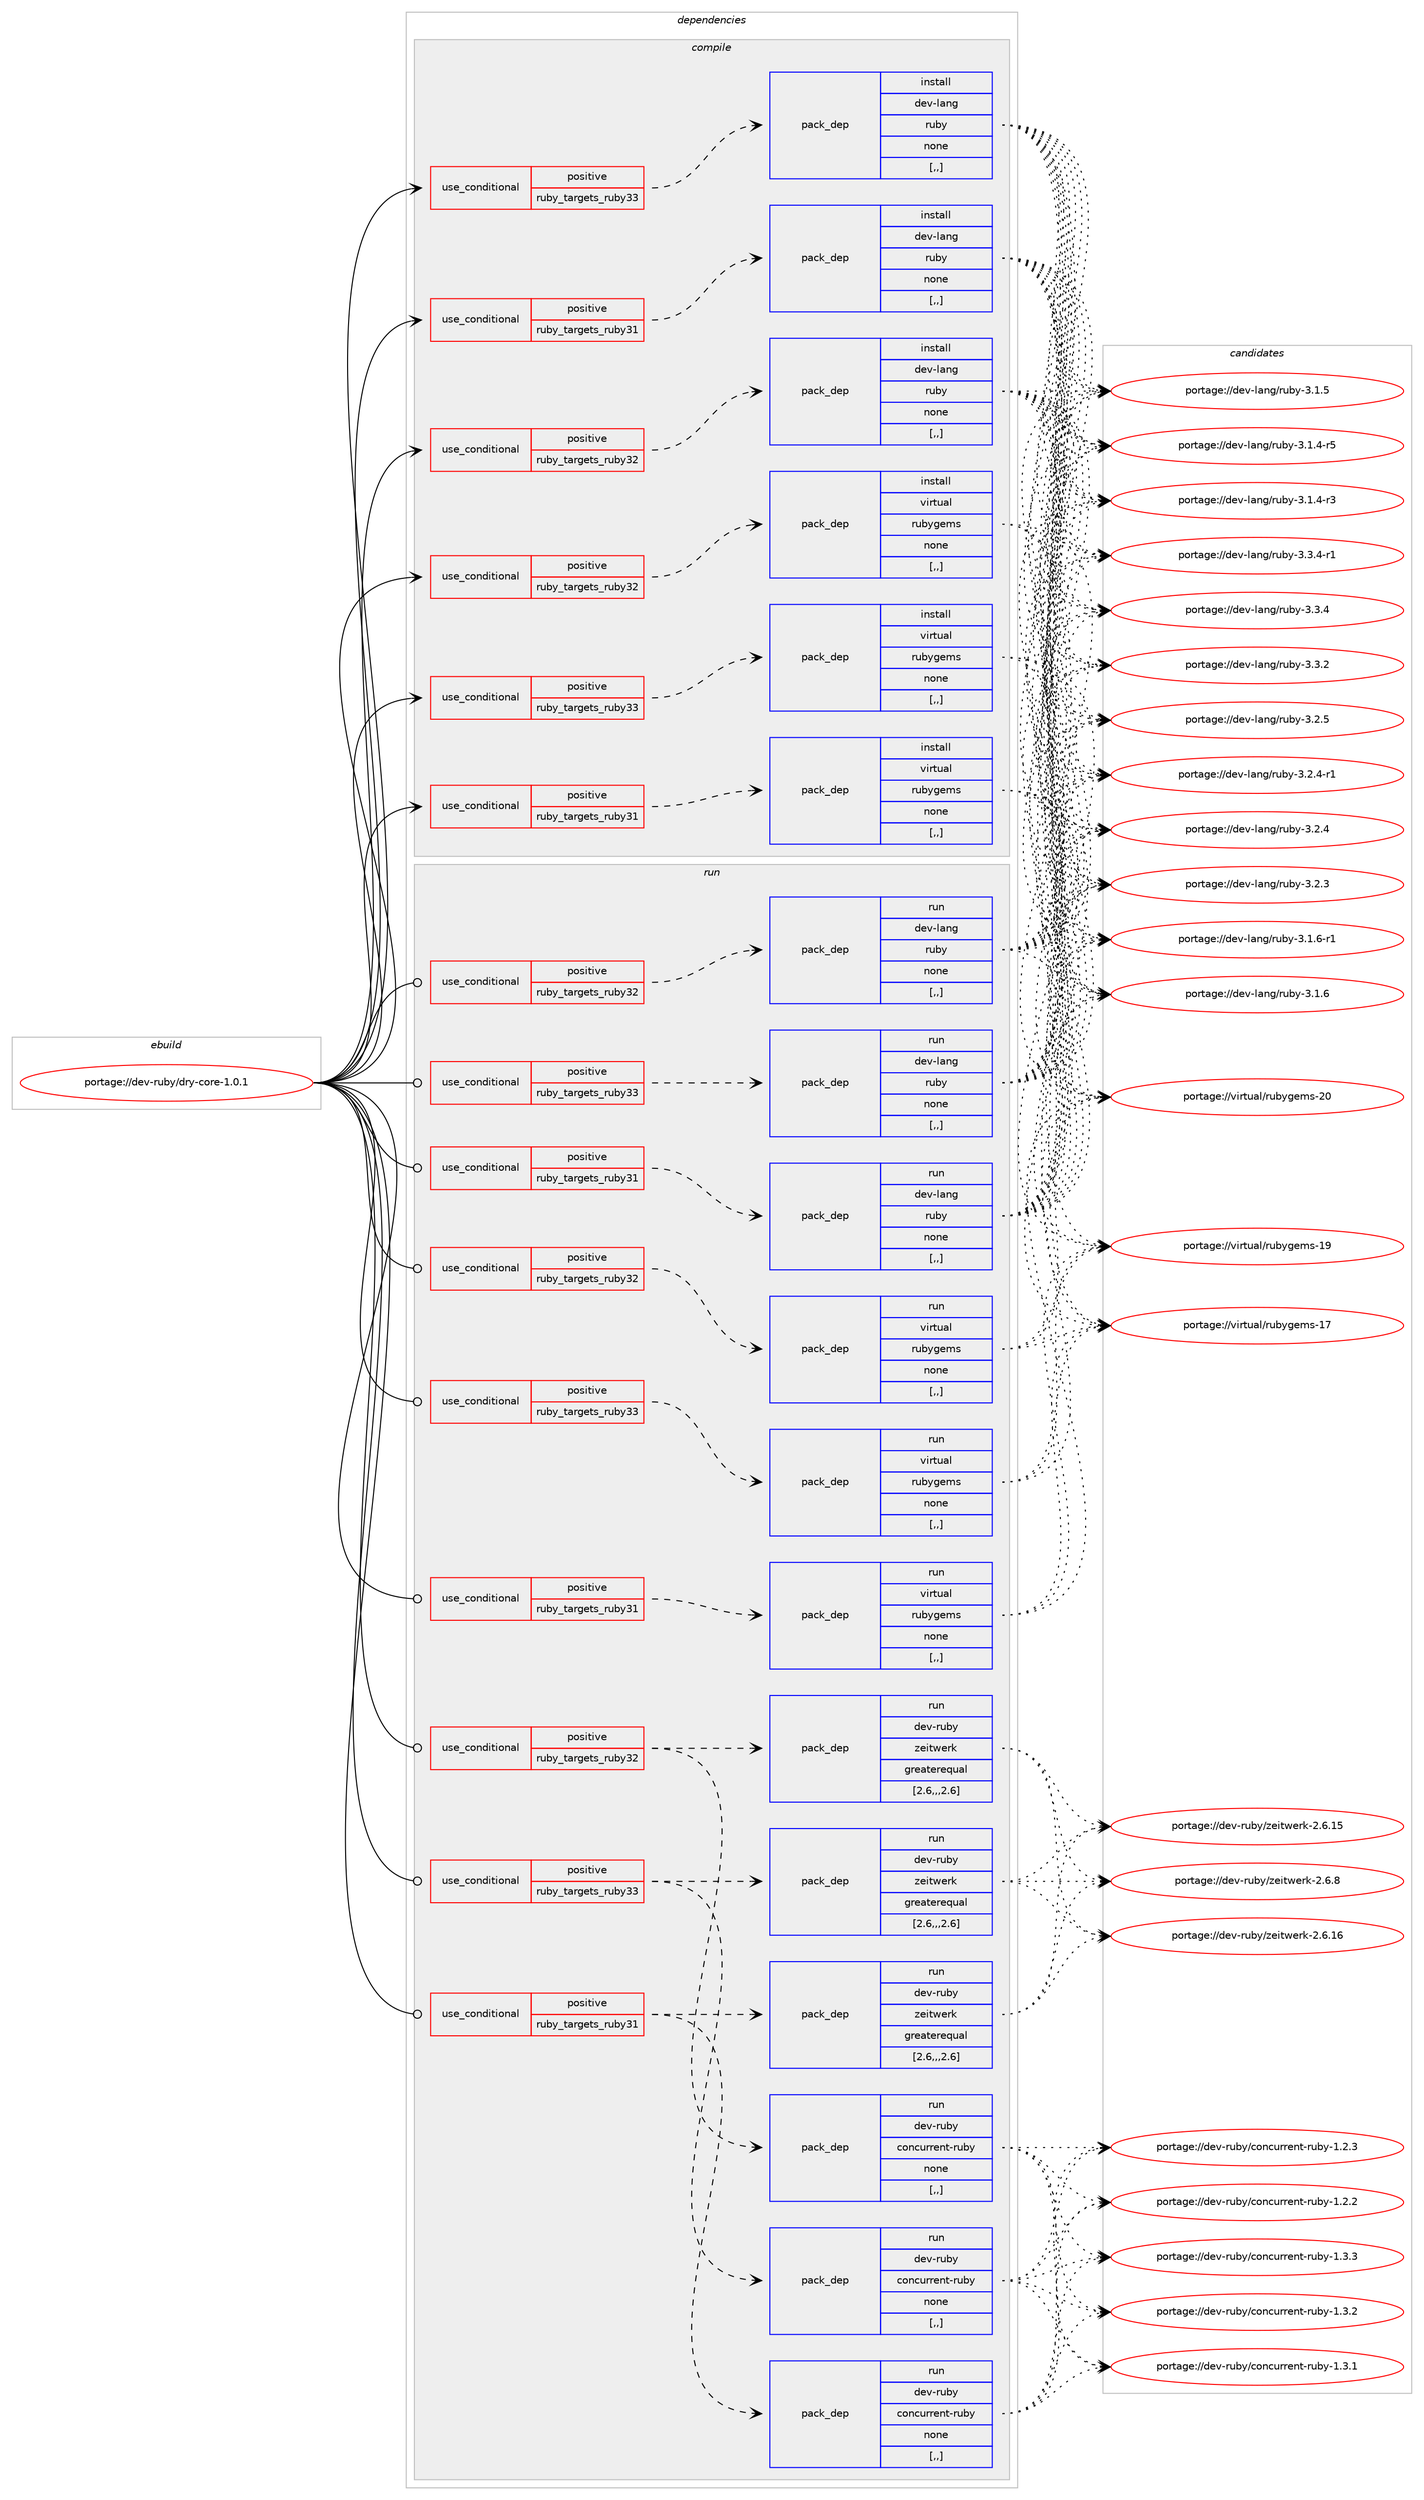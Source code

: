 digraph prolog {

# *************
# Graph options
# *************

newrank=true;
concentrate=true;
compound=true;
graph [rankdir=LR,fontname=Helvetica,fontsize=10,ranksep=1.5];#, ranksep=2.5, nodesep=0.2];
edge  [arrowhead=vee];
node  [fontname=Helvetica,fontsize=10];

# **********
# The ebuild
# **********

subgraph cluster_leftcol {
color=gray;
label=<<i>ebuild</i>>;
id [label="portage://dev-ruby/dry-core-1.0.1", color=red, width=4, href="../dev-ruby/dry-core-1.0.1.svg"];
}

# ****************
# The dependencies
# ****************

subgraph cluster_midcol {
color=gray;
label=<<i>dependencies</i>>;
subgraph cluster_compile {
fillcolor="#eeeeee";
style=filled;
label=<<i>compile</i>>;
subgraph cond46849 {
dependency181809 [label=<<TABLE BORDER="0" CELLBORDER="1" CELLSPACING="0" CELLPADDING="4"><TR><TD ROWSPAN="3" CELLPADDING="10">use_conditional</TD></TR><TR><TD>positive</TD></TR><TR><TD>ruby_targets_ruby31</TD></TR></TABLE>>, shape=none, color=red];
subgraph pack133663 {
dependency181810 [label=<<TABLE BORDER="0" CELLBORDER="1" CELLSPACING="0" CELLPADDING="4" WIDTH="220"><TR><TD ROWSPAN="6" CELLPADDING="30">pack_dep</TD></TR><TR><TD WIDTH="110">install</TD></TR><TR><TD>dev-lang</TD></TR><TR><TD>ruby</TD></TR><TR><TD>none</TD></TR><TR><TD>[,,]</TD></TR></TABLE>>, shape=none, color=blue];
}
dependency181809:e -> dependency181810:w [weight=20,style="dashed",arrowhead="vee"];
}
id:e -> dependency181809:w [weight=20,style="solid",arrowhead="vee"];
subgraph cond46850 {
dependency181811 [label=<<TABLE BORDER="0" CELLBORDER="1" CELLSPACING="0" CELLPADDING="4"><TR><TD ROWSPAN="3" CELLPADDING="10">use_conditional</TD></TR><TR><TD>positive</TD></TR><TR><TD>ruby_targets_ruby31</TD></TR></TABLE>>, shape=none, color=red];
subgraph pack133664 {
dependency181812 [label=<<TABLE BORDER="0" CELLBORDER="1" CELLSPACING="0" CELLPADDING="4" WIDTH="220"><TR><TD ROWSPAN="6" CELLPADDING="30">pack_dep</TD></TR><TR><TD WIDTH="110">install</TD></TR><TR><TD>virtual</TD></TR><TR><TD>rubygems</TD></TR><TR><TD>none</TD></TR><TR><TD>[,,]</TD></TR></TABLE>>, shape=none, color=blue];
}
dependency181811:e -> dependency181812:w [weight=20,style="dashed",arrowhead="vee"];
}
id:e -> dependency181811:w [weight=20,style="solid",arrowhead="vee"];
subgraph cond46851 {
dependency181813 [label=<<TABLE BORDER="0" CELLBORDER="1" CELLSPACING="0" CELLPADDING="4"><TR><TD ROWSPAN="3" CELLPADDING="10">use_conditional</TD></TR><TR><TD>positive</TD></TR><TR><TD>ruby_targets_ruby32</TD></TR></TABLE>>, shape=none, color=red];
subgraph pack133665 {
dependency181814 [label=<<TABLE BORDER="0" CELLBORDER="1" CELLSPACING="0" CELLPADDING="4" WIDTH="220"><TR><TD ROWSPAN="6" CELLPADDING="30">pack_dep</TD></TR><TR><TD WIDTH="110">install</TD></TR><TR><TD>dev-lang</TD></TR><TR><TD>ruby</TD></TR><TR><TD>none</TD></TR><TR><TD>[,,]</TD></TR></TABLE>>, shape=none, color=blue];
}
dependency181813:e -> dependency181814:w [weight=20,style="dashed",arrowhead="vee"];
}
id:e -> dependency181813:w [weight=20,style="solid",arrowhead="vee"];
subgraph cond46852 {
dependency181815 [label=<<TABLE BORDER="0" CELLBORDER="1" CELLSPACING="0" CELLPADDING="4"><TR><TD ROWSPAN="3" CELLPADDING="10">use_conditional</TD></TR><TR><TD>positive</TD></TR><TR><TD>ruby_targets_ruby32</TD></TR></TABLE>>, shape=none, color=red];
subgraph pack133666 {
dependency181816 [label=<<TABLE BORDER="0" CELLBORDER="1" CELLSPACING="0" CELLPADDING="4" WIDTH="220"><TR><TD ROWSPAN="6" CELLPADDING="30">pack_dep</TD></TR><TR><TD WIDTH="110">install</TD></TR><TR><TD>virtual</TD></TR><TR><TD>rubygems</TD></TR><TR><TD>none</TD></TR><TR><TD>[,,]</TD></TR></TABLE>>, shape=none, color=blue];
}
dependency181815:e -> dependency181816:w [weight=20,style="dashed",arrowhead="vee"];
}
id:e -> dependency181815:w [weight=20,style="solid",arrowhead="vee"];
subgraph cond46853 {
dependency181817 [label=<<TABLE BORDER="0" CELLBORDER="1" CELLSPACING="0" CELLPADDING="4"><TR><TD ROWSPAN="3" CELLPADDING="10">use_conditional</TD></TR><TR><TD>positive</TD></TR><TR><TD>ruby_targets_ruby33</TD></TR></TABLE>>, shape=none, color=red];
subgraph pack133667 {
dependency181818 [label=<<TABLE BORDER="0" CELLBORDER="1" CELLSPACING="0" CELLPADDING="4" WIDTH="220"><TR><TD ROWSPAN="6" CELLPADDING="30">pack_dep</TD></TR><TR><TD WIDTH="110">install</TD></TR><TR><TD>dev-lang</TD></TR><TR><TD>ruby</TD></TR><TR><TD>none</TD></TR><TR><TD>[,,]</TD></TR></TABLE>>, shape=none, color=blue];
}
dependency181817:e -> dependency181818:w [weight=20,style="dashed",arrowhead="vee"];
}
id:e -> dependency181817:w [weight=20,style="solid",arrowhead="vee"];
subgraph cond46854 {
dependency181819 [label=<<TABLE BORDER="0" CELLBORDER="1" CELLSPACING="0" CELLPADDING="4"><TR><TD ROWSPAN="3" CELLPADDING="10">use_conditional</TD></TR><TR><TD>positive</TD></TR><TR><TD>ruby_targets_ruby33</TD></TR></TABLE>>, shape=none, color=red];
subgraph pack133668 {
dependency181820 [label=<<TABLE BORDER="0" CELLBORDER="1" CELLSPACING="0" CELLPADDING="4" WIDTH="220"><TR><TD ROWSPAN="6" CELLPADDING="30">pack_dep</TD></TR><TR><TD WIDTH="110">install</TD></TR><TR><TD>virtual</TD></TR><TR><TD>rubygems</TD></TR><TR><TD>none</TD></TR><TR><TD>[,,]</TD></TR></TABLE>>, shape=none, color=blue];
}
dependency181819:e -> dependency181820:w [weight=20,style="dashed",arrowhead="vee"];
}
id:e -> dependency181819:w [weight=20,style="solid",arrowhead="vee"];
}
subgraph cluster_compileandrun {
fillcolor="#eeeeee";
style=filled;
label=<<i>compile and run</i>>;
}
subgraph cluster_run {
fillcolor="#eeeeee";
style=filled;
label=<<i>run</i>>;
subgraph cond46855 {
dependency181821 [label=<<TABLE BORDER="0" CELLBORDER="1" CELLSPACING="0" CELLPADDING="4"><TR><TD ROWSPAN="3" CELLPADDING="10">use_conditional</TD></TR><TR><TD>positive</TD></TR><TR><TD>ruby_targets_ruby31</TD></TR></TABLE>>, shape=none, color=red];
subgraph pack133669 {
dependency181822 [label=<<TABLE BORDER="0" CELLBORDER="1" CELLSPACING="0" CELLPADDING="4" WIDTH="220"><TR><TD ROWSPAN="6" CELLPADDING="30">pack_dep</TD></TR><TR><TD WIDTH="110">run</TD></TR><TR><TD>dev-lang</TD></TR><TR><TD>ruby</TD></TR><TR><TD>none</TD></TR><TR><TD>[,,]</TD></TR></TABLE>>, shape=none, color=blue];
}
dependency181821:e -> dependency181822:w [weight=20,style="dashed",arrowhead="vee"];
}
id:e -> dependency181821:w [weight=20,style="solid",arrowhead="odot"];
subgraph cond46856 {
dependency181823 [label=<<TABLE BORDER="0" CELLBORDER="1" CELLSPACING="0" CELLPADDING="4"><TR><TD ROWSPAN="3" CELLPADDING="10">use_conditional</TD></TR><TR><TD>positive</TD></TR><TR><TD>ruby_targets_ruby31</TD></TR></TABLE>>, shape=none, color=red];
subgraph pack133670 {
dependency181824 [label=<<TABLE BORDER="0" CELLBORDER="1" CELLSPACING="0" CELLPADDING="4" WIDTH="220"><TR><TD ROWSPAN="6" CELLPADDING="30">pack_dep</TD></TR><TR><TD WIDTH="110">run</TD></TR><TR><TD>dev-ruby</TD></TR><TR><TD>concurrent-ruby</TD></TR><TR><TD>none</TD></TR><TR><TD>[,,]</TD></TR></TABLE>>, shape=none, color=blue];
}
dependency181823:e -> dependency181824:w [weight=20,style="dashed",arrowhead="vee"];
subgraph pack133671 {
dependency181825 [label=<<TABLE BORDER="0" CELLBORDER="1" CELLSPACING="0" CELLPADDING="4" WIDTH="220"><TR><TD ROWSPAN="6" CELLPADDING="30">pack_dep</TD></TR><TR><TD WIDTH="110">run</TD></TR><TR><TD>dev-ruby</TD></TR><TR><TD>zeitwerk</TD></TR><TR><TD>greaterequal</TD></TR><TR><TD>[2.6,,,2.6]</TD></TR></TABLE>>, shape=none, color=blue];
}
dependency181823:e -> dependency181825:w [weight=20,style="dashed",arrowhead="vee"];
}
id:e -> dependency181823:w [weight=20,style="solid",arrowhead="odot"];
subgraph cond46857 {
dependency181826 [label=<<TABLE BORDER="0" CELLBORDER="1" CELLSPACING="0" CELLPADDING="4"><TR><TD ROWSPAN="3" CELLPADDING="10">use_conditional</TD></TR><TR><TD>positive</TD></TR><TR><TD>ruby_targets_ruby31</TD></TR></TABLE>>, shape=none, color=red];
subgraph pack133672 {
dependency181827 [label=<<TABLE BORDER="0" CELLBORDER="1" CELLSPACING="0" CELLPADDING="4" WIDTH="220"><TR><TD ROWSPAN="6" CELLPADDING="30">pack_dep</TD></TR><TR><TD WIDTH="110">run</TD></TR><TR><TD>virtual</TD></TR><TR><TD>rubygems</TD></TR><TR><TD>none</TD></TR><TR><TD>[,,]</TD></TR></TABLE>>, shape=none, color=blue];
}
dependency181826:e -> dependency181827:w [weight=20,style="dashed",arrowhead="vee"];
}
id:e -> dependency181826:w [weight=20,style="solid",arrowhead="odot"];
subgraph cond46858 {
dependency181828 [label=<<TABLE BORDER="0" CELLBORDER="1" CELLSPACING="0" CELLPADDING="4"><TR><TD ROWSPAN="3" CELLPADDING="10">use_conditional</TD></TR><TR><TD>positive</TD></TR><TR><TD>ruby_targets_ruby32</TD></TR></TABLE>>, shape=none, color=red];
subgraph pack133673 {
dependency181829 [label=<<TABLE BORDER="0" CELLBORDER="1" CELLSPACING="0" CELLPADDING="4" WIDTH="220"><TR><TD ROWSPAN="6" CELLPADDING="30">pack_dep</TD></TR><TR><TD WIDTH="110">run</TD></TR><TR><TD>dev-lang</TD></TR><TR><TD>ruby</TD></TR><TR><TD>none</TD></TR><TR><TD>[,,]</TD></TR></TABLE>>, shape=none, color=blue];
}
dependency181828:e -> dependency181829:w [weight=20,style="dashed",arrowhead="vee"];
}
id:e -> dependency181828:w [weight=20,style="solid",arrowhead="odot"];
subgraph cond46859 {
dependency181830 [label=<<TABLE BORDER="0" CELLBORDER="1" CELLSPACING="0" CELLPADDING="4"><TR><TD ROWSPAN="3" CELLPADDING="10">use_conditional</TD></TR><TR><TD>positive</TD></TR><TR><TD>ruby_targets_ruby32</TD></TR></TABLE>>, shape=none, color=red];
subgraph pack133674 {
dependency181831 [label=<<TABLE BORDER="0" CELLBORDER="1" CELLSPACING="0" CELLPADDING="4" WIDTH="220"><TR><TD ROWSPAN="6" CELLPADDING="30">pack_dep</TD></TR><TR><TD WIDTH="110">run</TD></TR><TR><TD>dev-ruby</TD></TR><TR><TD>concurrent-ruby</TD></TR><TR><TD>none</TD></TR><TR><TD>[,,]</TD></TR></TABLE>>, shape=none, color=blue];
}
dependency181830:e -> dependency181831:w [weight=20,style="dashed",arrowhead="vee"];
subgraph pack133675 {
dependency181832 [label=<<TABLE BORDER="0" CELLBORDER="1" CELLSPACING="0" CELLPADDING="4" WIDTH="220"><TR><TD ROWSPAN="6" CELLPADDING="30">pack_dep</TD></TR><TR><TD WIDTH="110">run</TD></TR><TR><TD>dev-ruby</TD></TR><TR><TD>zeitwerk</TD></TR><TR><TD>greaterequal</TD></TR><TR><TD>[2.6,,,2.6]</TD></TR></TABLE>>, shape=none, color=blue];
}
dependency181830:e -> dependency181832:w [weight=20,style="dashed",arrowhead="vee"];
}
id:e -> dependency181830:w [weight=20,style="solid",arrowhead="odot"];
subgraph cond46860 {
dependency181833 [label=<<TABLE BORDER="0" CELLBORDER="1" CELLSPACING="0" CELLPADDING="4"><TR><TD ROWSPAN="3" CELLPADDING="10">use_conditional</TD></TR><TR><TD>positive</TD></TR><TR><TD>ruby_targets_ruby32</TD></TR></TABLE>>, shape=none, color=red];
subgraph pack133676 {
dependency181834 [label=<<TABLE BORDER="0" CELLBORDER="1" CELLSPACING="0" CELLPADDING="4" WIDTH="220"><TR><TD ROWSPAN="6" CELLPADDING="30">pack_dep</TD></TR><TR><TD WIDTH="110">run</TD></TR><TR><TD>virtual</TD></TR><TR><TD>rubygems</TD></TR><TR><TD>none</TD></TR><TR><TD>[,,]</TD></TR></TABLE>>, shape=none, color=blue];
}
dependency181833:e -> dependency181834:w [weight=20,style="dashed",arrowhead="vee"];
}
id:e -> dependency181833:w [weight=20,style="solid",arrowhead="odot"];
subgraph cond46861 {
dependency181835 [label=<<TABLE BORDER="0" CELLBORDER="1" CELLSPACING="0" CELLPADDING="4"><TR><TD ROWSPAN="3" CELLPADDING="10">use_conditional</TD></TR><TR><TD>positive</TD></TR><TR><TD>ruby_targets_ruby33</TD></TR></TABLE>>, shape=none, color=red];
subgraph pack133677 {
dependency181836 [label=<<TABLE BORDER="0" CELLBORDER="1" CELLSPACING="0" CELLPADDING="4" WIDTH="220"><TR><TD ROWSPAN="6" CELLPADDING="30">pack_dep</TD></TR><TR><TD WIDTH="110">run</TD></TR><TR><TD>dev-lang</TD></TR><TR><TD>ruby</TD></TR><TR><TD>none</TD></TR><TR><TD>[,,]</TD></TR></TABLE>>, shape=none, color=blue];
}
dependency181835:e -> dependency181836:w [weight=20,style="dashed",arrowhead="vee"];
}
id:e -> dependency181835:w [weight=20,style="solid",arrowhead="odot"];
subgraph cond46862 {
dependency181837 [label=<<TABLE BORDER="0" CELLBORDER="1" CELLSPACING="0" CELLPADDING="4"><TR><TD ROWSPAN="3" CELLPADDING="10">use_conditional</TD></TR><TR><TD>positive</TD></TR><TR><TD>ruby_targets_ruby33</TD></TR></TABLE>>, shape=none, color=red];
subgraph pack133678 {
dependency181838 [label=<<TABLE BORDER="0" CELLBORDER="1" CELLSPACING="0" CELLPADDING="4" WIDTH="220"><TR><TD ROWSPAN="6" CELLPADDING="30">pack_dep</TD></TR><TR><TD WIDTH="110">run</TD></TR><TR><TD>dev-ruby</TD></TR><TR><TD>concurrent-ruby</TD></TR><TR><TD>none</TD></TR><TR><TD>[,,]</TD></TR></TABLE>>, shape=none, color=blue];
}
dependency181837:e -> dependency181838:w [weight=20,style="dashed",arrowhead="vee"];
subgraph pack133679 {
dependency181839 [label=<<TABLE BORDER="0" CELLBORDER="1" CELLSPACING="0" CELLPADDING="4" WIDTH="220"><TR><TD ROWSPAN="6" CELLPADDING="30">pack_dep</TD></TR><TR><TD WIDTH="110">run</TD></TR><TR><TD>dev-ruby</TD></TR><TR><TD>zeitwerk</TD></TR><TR><TD>greaterequal</TD></TR><TR><TD>[2.6,,,2.6]</TD></TR></TABLE>>, shape=none, color=blue];
}
dependency181837:e -> dependency181839:w [weight=20,style="dashed",arrowhead="vee"];
}
id:e -> dependency181837:w [weight=20,style="solid",arrowhead="odot"];
subgraph cond46863 {
dependency181840 [label=<<TABLE BORDER="0" CELLBORDER="1" CELLSPACING="0" CELLPADDING="4"><TR><TD ROWSPAN="3" CELLPADDING="10">use_conditional</TD></TR><TR><TD>positive</TD></TR><TR><TD>ruby_targets_ruby33</TD></TR></TABLE>>, shape=none, color=red];
subgraph pack133680 {
dependency181841 [label=<<TABLE BORDER="0" CELLBORDER="1" CELLSPACING="0" CELLPADDING="4" WIDTH="220"><TR><TD ROWSPAN="6" CELLPADDING="30">pack_dep</TD></TR><TR><TD WIDTH="110">run</TD></TR><TR><TD>virtual</TD></TR><TR><TD>rubygems</TD></TR><TR><TD>none</TD></TR><TR><TD>[,,]</TD></TR></TABLE>>, shape=none, color=blue];
}
dependency181840:e -> dependency181841:w [weight=20,style="dashed",arrowhead="vee"];
}
id:e -> dependency181840:w [weight=20,style="solid",arrowhead="odot"];
}
}

# **************
# The candidates
# **************

subgraph cluster_choices {
rank=same;
color=gray;
label=<<i>candidates</i>>;

subgraph choice133663 {
color=black;
nodesep=1;
choice100101118451089711010347114117981214551465146524511449 [label="portage://dev-lang/ruby-3.3.4-r1", color=red, width=4,href="../dev-lang/ruby-3.3.4-r1.svg"];
choice10010111845108971101034711411798121455146514652 [label="portage://dev-lang/ruby-3.3.4", color=red, width=4,href="../dev-lang/ruby-3.3.4.svg"];
choice10010111845108971101034711411798121455146514650 [label="portage://dev-lang/ruby-3.3.2", color=red, width=4,href="../dev-lang/ruby-3.3.2.svg"];
choice10010111845108971101034711411798121455146504653 [label="portage://dev-lang/ruby-3.2.5", color=red, width=4,href="../dev-lang/ruby-3.2.5.svg"];
choice100101118451089711010347114117981214551465046524511449 [label="portage://dev-lang/ruby-3.2.4-r1", color=red, width=4,href="../dev-lang/ruby-3.2.4-r1.svg"];
choice10010111845108971101034711411798121455146504652 [label="portage://dev-lang/ruby-3.2.4", color=red, width=4,href="../dev-lang/ruby-3.2.4.svg"];
choice10010111845108971101034711411798121455146504651 [label="portage://dev-lang/ruby-3.2.3", color=red, width=4,href="../dev-lang/ruby-3.2.3.svg"];
choice100101118451089711010347114117981214551464946544511449 [label="portage://dev-lang/ruby-3.1.6-r1", color=red, width=4,href="../dev-lang/ruby-3.1.6-r1.svg"];
choice10010111845108971101034711411798121455146494654 [label="portage://dev-lang/ruby-3.1.6", color=red, width=4,href="../dev-lang/ruby-3.1.6.svg"];
choice10010111845108971101034711411798121455146494653 [label="portage://dev-lang/ruby-3.1.5", color=red, width=4,href="../dev-lang/ruby-3.1.5.svg"];
choice100101118451089711010347114117981214551464946524511453 [label="portage://dev-lang/ruby-3.1.4-r5", color=red, width=4,href="../dev-lang/ruby-3.1.4-r5.svg"];
choice100101118451089711010347114117981214551464946524511451 [label="portage://dev-lang/ruby-3.1.4-r3", color=red, width=4,href="../dev-lang/ruby-3.1.4-r3.svg"];
dependency181810:e -> choice100101118451089711010347114117981214551465146524511449:w [style=dotted,weight="100"];
dependency181810:e -> choice10010111845108971101034711411798121455146514652:w [style=dotted,weight="100"];
dependency181810:e -> choice10010111845108971101034711411798121455146514650:w [style=dotted,weight="100"];
dependency181810:e -> choice10010111845108971101034711411798121455146504653:w [style=dotted,weight="100"];
dependency181810:e -> choice100101118451089711010347114117981214551465046524511449:w [style=dotted,weight="100"];
dependency181810:e -> choice10010111845108971101034711411798121455146504652:w [style=dotted,weight="100"];
dependency181810:e -> choice10010111845108971101034711411798121455146504651:w [style=dotted,weight="100"];
dependency181810:e -> choice100101118451089711010347114117981214551464946544511449:w [style=dotted,weight="100"];
dependency181810:e -> choice10010111845108971101034711411798121455146494654:w [style=dotted,weight="100"];
dependency181810:e -> choice10010111845108971101034711411798121455146494653:w [style=dotted,weight="100"];
dependency181810:e -> choice100101118451089711010347114117981214551464946524511453:w [style=dotted,weight="100"];
dependency181810:e -> choice100101118451089711010347114117981214551464946524511451:w [style=dotted,weight="100"];
}
subgraph choice133664 {
color=black;
nodesep=1;
choice118105114116117971084711411798121103101109115455048 [label="portage://virtual/rubygems-20", color=red, width=4,href="../virtual/rubygems-20.svg"];
choice118105114116117971084711411798121103101109115454957 [label="portage://virtual/rubygems-19", color=red, width=4,href="../virtual/rubygems-19.svg"];
choice118105114116117971084711411798121103101109115454955 [label="portage://virtual/rubygems-17", color=red, width=4,href="../virtual/rubygems-17.svg"];
dependency181812:e -> choice118105114116117971084711411798121103101109115455048:w [style=dotted,weight="100"];
dependency181812:e -> choice118105114116117971084711411798121103101109115454957:w [style=dotted,weight="100"];
dependency181812:e -> choice118105114116117971084711411798121103101109115454955:w [style=dotted,weight="100"];
}
subgraph choice133665 {
color=black;
nodesep=1;
choice100101118451089711010347114117981214551465146524511449 [label="portage://dev-lang/ruby-3.3.4-r1", color=red, width=4,href="../dev-lang/ruby-3.3.4-r1.svg"];
choice10010111845108971101034711411798121455146514652 [label="portage://dev-lang/ruby-3.3.4", color=red, width=4,href="../dev-lang/ruby-3.3.4.svg"];
choice10010111845108971101034711411798121455146514650 [label="portage://dev-lang/ruby-3.3.2", color=red, width=4,href="../dev-lang/ruby-3.3.2.svg"];
choice10010111845108971101034711411798121455146504653 [label="portage://dev-lang/ruby-3.2.5", color=red, width=4,href="../dev-lang/ruby-3.2.5.svg"];
choice100101118451089711010347114117981214551465046524511449 [label="portage://dev-lang/ruby-3.2.4-r1", color=red, width=4,href="../dev-lang/ruby-3.2.4-r1.svg"];
choice10010111845108971101034711411798121455146504652 [label="portage://dev-lang/ruby-3.2.4", color=red, width=4,href="../dev-lang/ruby-3.2.4.svg"];
choice10010111845108971101034711411798121455146504651 [label="portage://dev-lang/ruby-3.2.3", color=red, width=4,href="../dev-lang/ruby-3.2.3.svg"];
choice100101118451089711010347114117981214551464946544511449 [label="portage://dev-lang/ruby-3.1.6-r1", color=red, width=4,href="../dev-lang/ruby-3.1.6-r1.svg"];
choice10010111845108971101034711411798121455146494654 [label="portage://dev-lang/ruby-3.1.6", color=red, width=4,href="../dev-lang/ruby-3.1.6.svg"];
choice10010111845108971101034711411798121455146494653 [label="portage://dev-lang/ruby-3.1.5", color=red, width=4,href="../dev-lang/ruby-3.1.5.svg"];
choice100101118451089711010347114117981214551464946524511453 [label="portage://dev-lang/ruby-3.1.4-r5", color=red, width=4,href="../dev-lang/ruby-3.1.4-r5.svg"];
choice100101118451089711010347114117981214551464946524511451 [label="portage://dev-lang/ruby-3.1.4-r3", color=red, width=4,href="../dev-lang/ruby-3.1.4-r3.svg"];
dependency181814:e -> choice100101118451089711010347114117981214551465146524511449:w [style=dotted,weight="100"];
dependency181814:e -> choice10010111845108971101034711411798121455146514652:w [style=dotted,weight="100"];
dependency181814:e -> choice10010111845108971101034711411798121455146514650:w [style=dotted,weight="100"];
dependency181814:e -> choice10010111845108971101034711411798121455146504653:w [style=dotted,weight="100"];
dependency181814:e -> choice100101118451089711010347114117981214551465046524511449:w [style=dotted,weight="100"];
dependency181814:e -> choice10010111845108971101034711411798121455146504652:w [style=dotted,weight="100"];
dependency181814:e -> choice10010111845108971101034711411798121455146504651:w [style=dotted,weight="100"];
dependency181814:e -> choice100101118451089711010347114117981214551464946544511449:w [style=dotted,weight="100"];
dependency181814:e -> choice10010111845108971101034711411798121455146494654:w [style=dotted,weight="100"];
dependency181814:e -> choice10010111845108971101034711411798121455146494653:w [style=dotted,weight="100"];
dependency181814:e -> choice100101118451089711010347114117981214551464946524511453:w [style=dotted,weight="100"];
dependency181814:e -> choice100101118451089711010347114117981214551464946524511451:w [style=dotted,weight="100"];
}
subgraph choice133666 {
color=black;
nodesep=1;
choice118105114116117971084711411798121103101109115455048 [label="portage://virtual/rubygems-20", color=red, width=4,href="../virtual/rubygems-20.svg"];
choice118105114116117971084711411798121103101109115454957 [label="portage://virtual/rubygems-19", color=red, width=4,href="../virtual/rubygems-19.svg"];
choice118105114116117971084711411798121103101109115454955 [label="portage://virtual/rubygems-17", color=red, width=4,href="../virtual/rubygems-17.svg"];
dependency181816:e -> choice118105114116117971084711411798121103101109115455048:w [style=dotted,weight="100"];
dependency181816:e -> choice118105114116117971084711411798121103101109115454957:w [style=dotted,weight="100"];
dependency181816:e -> choice118105114116117971084711411798121103101109115454955:w [style=dotted,weight="100"];
}
subgraph choice133667 {
color=black;
nodesep=1;
choice100101118451089711010347114117981214551465146524511449 [label="portage://dev-lang/ruby-3.3.4-r1", color=red, width=4,href="../dev-lang/ruby-3.3.4-r1.svg"];
choice10010111845108971101034711411798121455146514652 [label="portage://dev-lang/ruby-3.3.4", color=red, width=4,href="../dev-lang/ruby-3.3.4.svg"];
choice10010111845108971101034711411798121455146514650 [label="portage://dev-lang/ruby-3.3.2", color=red, width=4,href="../dev-lang/ruby-3.3.2.svg"];
choice10010111845108971101034711411798121455146504653 [label="portage://dev-lang/ruby-3.2.5", color=red, width=4,href="../dev-lang/ruby-3.2.5.svg"];
choice100101118451089711010347114117981214551465046524511449 [label="portage://dev-lang/ruby-3.2.4-r1", color=red, width=4,href="../dev-lang/ruby-3.2.4-r1.svg"];
choice10010111845108971101034711411798121455146504652 [label="portage://dev-lang/ruby-3.2.4", color=red, width=4,href="../dev-lang/ruby-3.2.4.svg"];
choice10010111845108971101034711411798121455146504651 [label="portage://dev-lang/ruby-3.2.3", color=red, width=4,href="../dev-lang/ruby-3.2.3.svg"];
choice100101118451089711010347114117981214551464946544511449 [label="portage://dev-lang/ruby-3.1.6-r1", color=red, width=4,href="../dev-lang/ruby-3.1.6-r1.svg"];
choice10010111845108971101034711411798121455146494654 [label="portage://dev-lang/ruby-3.1.6", color=red, width=4,href="../dev-lang/ruby-3.1.6.svg"];
choice10010111845108971101034711411798121455146494653 [label="portage://dev-lang/ruby-3.1.5", color=red, width=4,href="../dev-lang/ruby-3.1.5.svg"];
choice100101118451089711010347114117981214551464946524511453 [label="portage://dev-lang/ruby-3.1.4-r5", color=red, width=4,href="../dev-lang/ruby-3.1.4-r5.svg"];
choice100101118451089711010347114117981214551464946524511451 [label="portage://dev-lang/ruby-3.1.4-r3", color=red, width=4,href="../dev-lang/ruby-3.1.4-r3.svg"];
dependency181818:e -> choice100101118451089711010347114117981214551465146524511449:w [style=dotted,weight="100"];
dependency181818:e -> choice10010111845108971101034711411798121455146514652:w [style=dotted,weight="100"];
dependency181818:e -> choice10010111845108971101034711411798121455146514650:w [style=dotted,weight="100"];
dependency181818:e -> choice10010111845108971101034711411798121455146504653:w [style=dotted,weight="100"];
dependency181818:e -> choice100101118451089711010347114117981214551465046524511449:w [style=dotted,weight="100"];
dependency181818:e -> choice10010111845108971101034711411798121455146504652:w [style=dotted,weight="100"];
dependency181818:e -> choice10010111845108971101034711411798121455146504651:w [style=dotted,weight="100"];
dependency181818:e -> choice100101118451089711010347114117981214551464946544511449:w [style=dotted,weight="100"];
dependency181818:e -> choice10010111845108971101034711411798121455146494654:w [style=dotted,weight="100"];
dependency181818:e -> choice10010111845108971101034711411798121455146494653:w [style=dotted,weight="100"];
dependency181818:e -> choice100101118451089711010347114117981214551464946524511453:w [style=dotted,weight="100"];
dependency181818:e -> choice100101118451089711010347114117981214551464946524511451:w [style=dotted,weight="100"];
}
subgraph choice133668 {
color=black;
nodesep=1;
choice118105114116117971084711411798121103101109115455048 [label="portage://virtual/rubygems-20", color=red, width=4,href="../virtual/rubygems-20.svg"];
choice118105114116117971084711411798121103101109115454957 [label="portage://virtual/rubygems-19", color=red, width=4,href="../virtual/rubygems-19.svg"];
choice118105114116117971084711411798121103101109115454955 [label="portage://virtual/rubygems-17", color=red, width=4,href="../virtual/rubygems-17.svg"];
dependency181820:e -> choice118105114116117971084711411798121103101109115455048:w [style=dotted,weight="100"];
dependency181820:e -> choice118105114116117971084711411798121103101109115454957:w [style=dotted,weight="100"];
dependency181820:e -> choice118105114116117971084711411798121103101109115454955:w [style=dotted,weight="100"];
}
subgraph choice133669 {
color=black;
nodesep=1;
choice100101118451089711010347114117981214551465146524511449 [label="portage://dev-lang/ruby-3.3.4-r1", color=red, width=4,href="../dev-lang/ruby-3.3.4-r1.svg"];
choice10010111845108971101034711411798121455146514652 [label="portage://dev-lang/ruby-3.3.4", color=red, width=4,href="../dev-lang/ruby-3.3.4.svg"];
choice10010111845108971101034711411798121455146514650 [label="portage://dev-lang/ruby-3.3.2", color=red, width=4,href="../dev-lang/ruby-3.3.2.svg"];
choice10010111845108971101034711411798121455146504653 [label="portage://dev-lang/ruby-3.2.5", color=red, width=4,href="../dev-lang/ruby-3.2.5.svg"];
choice100101118451089711010347114117981214551465046524511449 [label="portage://dev-lang/ruby-3.2.4-r1", color=red, width=4,href="../dev-lang/ruby-3.2.4-r1.svg"];
choice10010111845108971101034711411798121455146504652 [label="portage://dev-lang/ruby-3.2.4", color=red, width=4,href="../dev-lang/ruby-3.2.4.svg"];
choice10010111845108971101034711411798121455146504651 [label="portage://dev-lang/ruby-3.2.3", color=red, width=4,href="../dev-lang/ruby-3.2.3.svg"];
choice100101118451089711010347114117981214551464946544511449 [label="portage://dev-lang/ruby-3.1.6-r1", color=red, width=4,href="../dev-lang/ruby-3.1.6-r1.svg"];
choice10010111845108971101034711411798121455146494654 [label="portage://dev-lang/ruby-3.1.6", color=red, width=4,href="../dev-lang/ruby-3.1.6.svg"];
choice10010111845108971101034711411798121455146494653 [label="portage://dev-lang/ruby-3.1.5", color=red, width=4,href="../dev-lang/ruby-3.1.5.svg"];
choice100101118451089711010347114117981214551464946524511453 [label="portage://dev-lang/ruby-3.1.4-r5", color=red, width=4,href="../dev-lang/ruby-3.1.4-r5.svg"];
choice100101118451089711010347114117981214551464946524511451 [label="portage://dev-lang/ruby-3.1.4-r3", color=red, width=4,href="../dev-lang/ruby-3.1.4-r3.svg"];
dependency181822:e -> choice100101118451089711010347114117981214551465146524511449:w [style=dotted,weight="100"];
dependency181822:e -> choice10010111845108971101034711411798121455146514652:w [style=dotted,weight="100"];
dependency181822:e -> choice10010111845108971101034711411798121455146514650:w [style=dotted,weight="100"];
dependency181822:e -> choice10010111845108971101034711411798121455146504653:w [style=dotted,weight="100"];
dependency181822:e -> choice100101118451089711010347114117981214551465046524511449:w [style=dotted,weight="100"];
dependency181822:e -> choice10010111845108971101034711411798121455146504652:w [style=dotted,weight="100"];
dependency181822:e -> choice10010111845108971101034711411798121455146504651:w [style=dotted,weight="100"];
dependency181822:e -> choice100101118451089711010347114117981214551464946544511449:w [style=dotted,weight="100"];
dependency181822:e -> choice10010111845108971101034711411798121455146494654:w [style=dotted,weight="100"];
dependency181822:e -> choice10010111845108971101034711411798121455146494653:w [style=dotted,weight="100"];
dependency181822:e -> choice100101118451089711010347114117981214551464946524511453:w [style=dotted,weight="100"];
dependency181822:e -> choice100101118451089711010347114117981214551464946524511451:w [style=dotted,weight="100"];
}
subgraph choice133670 {
color=black;
nodesep=1;
choice10010111845114117981214799111110991171141141011101164511411798121454946514651 [label="portage://dev-ruby/concurrent-ruby-1.3.3", color=red, width=4,href="../dev-ruby/concurrent-ruby-1.3.3.svg"];
choice10010111845114117981214799111110991171141141011101164511411798121454946514650 [label="portage://dev-ruby/concurrent-ruby-1.3.2", color=red, width=4,href="../dev-ruby/concurrent-ruby-1.3.2.svg"];
choice10010111845114117981214799111110991171141141011101164511411798121454946514649 [label="portage://dev-ruby/concurrent-ruby-1.3.1", color=red, width=4,href="../dev-ruby/concurrent-ruby-1.3.1.svg"];
choice10010111845114117981214799111110991171141141011101164511411798121454946504651 [label="portage://dev-ruby/concurrent-ruby-1.2.3", color=red, width=4,href="../dev-ruby/concurrent-ruby-1.2.3.svg"];
choice10010111845114117981214799111110991171141141011101164511411798121454946504650 [label="portage://dev-ruby/concurrent-ruby-1.2.2", color=red, width=4,href="../dev-ruby/concurrent-ruby-1.2.2.svg"];
dependency181824:e -> choice10010111845114117981214799111110991171141141011101164511411798121454946514651:w [style=dotted,weight="100"];
dependency181824:e -> choice10010111845114117981214799111110991171141141011101164511411798121454946514650:w [style=dotted,weight="100"];
dependency181824:e -> choice10010111845114117981214799111110991171141141011101164511411798121454946514649:w [style=dotted,weight="100"];
dependency181824:e -> choice10010111845114117981214799111110991171141141011101164511411798121454946504651:w [style=dotted,weight="100"];
dependency181824:e -> choice10010111845114117981214799111110991171141141011101164511411798121454946504650:w [style=dotted,weight="100"];
}
subgraph choice133671 {
color=black;
nodesep=1;
choice10010111845114117981214712210110511611910111410745504654464954 [label="portage://dev-ruby/zeitwerk-2.6.16", color=red, width=4,href="../dev-ruby/zeitwerk-2.6.16.svg"];
choice10010111845114117981214712210110511611910111410745504654464953 [label="portage://dev-ruby/zeitwerk-2.6.15", color=red, width=4,href="../dev-ruby/zeitwerk-2.6.15.svg"];
choice100101118451141179812147122101105116119101114107455046544656 [label="portage://dev-ruby/zeitwerk-2.6.8", color=red, width=4,href="../dev-ruby/zeitwerk-2.6.8.svg"];
dependency181825:e -> choice10010111845114117981214712210110511611910111410745504654464954:w [style=dotted,weight="100"];
dependency181825:e -> choice10010111845114117981214712210110511611910111410745504654464953:w [style=dotted,weight="100"];
dependency181825:e -> choice100101118451141179812147122101105116119101114107455046544656:w [style=dotted,weight="100"];
}
subgraph choice133672 {
color=black;
nodesep=1;
choice118105114116117971084711411798121103101109115455048 [label="portage://virtual/rubygems-20", color=red, width=4,href="../virtual/rubygems-20.svg"];
choice118105114116117971084711411798121103101109115454957 [label="portage://virtual/rubygems-19", color=red, width=4,href="../virtual/rubygems-19.svg"];
choice118105114116117971084711411798121103101109115454955 [label="portage://virtual/rubygems-17", color=red, width=4,href="../virtual/rubygems-17.svg"];
dependency181827:e -> choice118105114116117971084711411798121103101109115455048:w [style=dotted,weight="100"];
dependency181827:e -> choice118105114116117971084711411798121103101109115454957:w [style=dotted,weight="100"];
dependency181827:e -> choice118105114116117971084711411798121103101109115454955:w [style=dotted,weight="100"];
}
subgraph choice133673 {
color=black;
nodesep=1;
choice100101118451089711010347114117981214551465146524511449 [label="portage://dev-lang/ruby-3.3.4-r1", color=red, width=4,href="../dev-lang/ruby-3.3.4-r1.svg"];
choice10010111845108971101034711411798121455146514652 [label="portage://dev-lang/ruby-3.3.4", color=red, width=4,href="../dev-lang/ruby-3.3.4.svg"];
choice10010111845108971101034711411798121455146514650 [label="portage://dev-lang/ruby-3.3.2", color=red, width=4,href="../dev-lang/ruby-3.3.2.svg"];
choice10010111845108971101034711411798121455146504653 [label="portage://dev-lang/ruby-3.2.5", color=red, width=4,href="../dev-lang/ruby-3.2.5.svg"];
choice100101118451089711010347114117981214551465046524511449 [label="portage://dev-lang/ruby-3.2.4-r1", color=red, width=4,href="../dev-lang/ruby-3.2.4-r1.svg"];
choice10010111845108971101034711411798121455146504652 [label="portage://dev-lang/ruby-3.2.4", color=red, width=4,href="../dev-lang/ruby-3.2.4.svg"];
choice10010111845108971101034711411798121455146504651 [label="portage://dev-lang/ruby-3.2.3", color=red, width=4,href="../dev-lang/ruby-3.2.3.svg"];
choice100101118451089711010347114117981214551464946544511449 [label="portage://dev-lang/ruby-3.1.6-r1", color=red, width=4,href="../dev-lang/ruby-3.1.6-r1.svg"];
choice10010111845108971101034711411798121455146494654 [label="portage://dev-lang/ruby-3.1.6", color=red, width=4,href="../dev-lang/ruby-3.1.6.svg"];
choice10010111845108971101034711411798121455146494653 [label="portage://dev-lang/ruby-3.1.5", color=red, width=4,href="../dev-lang/ruby-3.1.5.svg"];
choice100101118451089711010347114117981214551464946524511453 [label="portage://dev-lang/ruby-3.1.4-r5", color=red, width=4,href="../dev-lang/ruby-3.1.4-r5.svg"];
choice100101118451089711010347114117981214551464946524511451 [label="portage://dev-lang/ruby-3.1.4-r3", color=red, width=4,href="../dev-lang/ruby-3.1.4-r3.svg"];
dependency181829:e -> choice100101118451089711010347114117981214551465146524511449:w [style=dotted,weight="100"];
dependency181829:e -> choice10010111845108971101034711411798121455146514652:w [style=dotted,weight="100"];
dependency181829:e -> choice10010111845108971101034711411798121455146514650:w [style=dotted,weight="100"];
dependency181829:e -> choice10010111845108971101034711411798121455146504653:w [style=dotted,weight="100"];
dependency181829:e -> choice100101118451089711010347114117981214551465046524511449:w [style=dotted,weight="100"];
dependency181829:e -> choice10010111845108971101034711411798121455146504652:w [style=dotted,weight="100"];
dependency181829:e -> choice10010111845108971101034711411798121455146504651:w [style=dotted,weight="100"];
dependency181829:e -> choice100101118451089711010347114117981214551464946544511449:w [style=dotted,weight="100"];
dependency181829:e -> choice10010111845108971101034711411798121455146494654:w [style=dotted,weight="100"];
dependency181829:e -> choice10010111845108971101034711411798121455146494653:w [style=dotted,weight="100"];
dependency181829:e -> choice100101118451089711010347114117981214551464946524511453:w [style=dotted,weight="100"];
dependency181829:e -> choice100101118451089711010347114117981214551464946524511451:w [style=dotted,weight="100"];
}
subgraph choice133674 {
color=black;
nodesep=1;
choice10010111845114117981214799111110991171141141011101164511411798121454946514651 [label="portage://dev-ruby/concurrent-ruby-1.3.3", color=red, width=4,href="../dev-ruby/concurrent-ruby-1.3.3.svg"];
choice10010111845114117981214799111110991171141141011101164511411798121454946514650 [label="portage://dev-ruby/concurrent-ruby-1.3.2", color=red, width=4,href="../dev-ruby/concurrent-ruby-1.3.2.svg"];
choice10010111845114117981214799111110991171141141011101164511411798121454946514649 [label="portage://dev-ruby/concurrent-ruby-1.3.1", color=red, width=4,href="../dev-ruby/concurrent-ruby-1.3.1.svg"];
choice10010111845114117981214799111110991171141141011101164511411798121454946504651 [label="portage://dev-ruby/concurrent-ruby-1.2.3", color=red, width=4,href="../dev-ruby/concurrent-ruby-1.2.3.svg"];
choice10010111845114117981214799111110991171141141011101164511411798121454946504650 [label="portage://dev-ruby/concurrent-ruby-1.2.2", color=red, width=4,href="../dev-ruby/concurrent-ruby-1.2.2.svg"];
dependency181831:e -> choice10010111845114117981214799111110991171141141011101164511411798121454946514651:w [style=dotted,weight="100"];
dependency181831:e -> choice10010111845114117981214799111110991171141141011101164511411798121454946514650:w [style=dotted,weight="100"];
dependency181831:e -> choice10010111845114117981214799111110991171141141011101164511411798121454946514649:w [style=dotted,weight="100"];
dependency181831:e -> choice10010111845114117981214799111110991171141141011101164511411798121454946504651:w [style=dotted,weight="100"];
dependency181831:e -> choice10010111845114117981214799111110991171141141011101164511411798121454946504650:w [style=dotted,weight="100"];
}
subgraph choice133675 {
color=black;
nodesep=1;
choice10010111845114117981214712210110511611910111410745504654464954 [label="portage://dev-ruby/zeitwerk-2.6.16", color=red, width=4,href="../dev-ruby/zeitwerk-2.6.16.svg"];
choice10010111845114117981214712210110511611910111410745504654464953 [label="portage://dev-ruby/zeitwerk-2.6.15", color=red, width=4,href="../dev-ruby/zeitwerk-2.6.15.svg"];
choice100101118451141179812147122101105116119101114107455046544656 [label="portage://dev-ruby/zeitwerk-2.6.8", color=red, width=4,href="../dev-ruby/zeitwerk-2.6.8.svg"];
dependency181832:e -> choice10010111845114117981214712210110511611910111410745504654464954:w [style=dotted,weight="100"];
dependency181832:e -> choice10010111845114117981214712210110511611910111410745504654464953:w [style=dotted,weight="100"];
dependency181832:e -> choice100101118451141179812147122101105116119101114107455046544656:w [style=dotted,weight="100"];
}
subgraph choice133676 {
color=black;
nodesep=1;
choice118105114116117971084711411798121103101109115455048 [label="portage://virtual/rubygems-20", color=red, width=4,href="../virtual/rubygems-20.svg"];
choice118105114116117971084711411798121103101109115454957 [label="portage://virtual/rubygems-19", color=red, width=4,href="../virtual/rubygems-19.svg"];
choice118105114116117971084711411798121103101109115454955 [label="portage://virtual/rubygems-17", color=red, width=4,href="../virtual/rubygems-17.svg"];
dependency181834:e -> choice118105114116117971084711411798121103101109115455048:w [style=dotted,weight="100"];
dependency181834:e -> choice118105114116117971084711411798121103101109115454957:w [style=dotted,weight="100"];
dependency181834:e -> choice118105114116117971084711411798121103101109115454955:w [style=dotted,weight="100"];
}
subgraph choice133677 {
color=black;
nodesep=1;
choice100101118451089711010347114117981214551465146524511449 [label="portage://dev-lang/ruby-3.3.4-r1", color=red, width=4,href="../dev-lang/ruby-3.3.4-r1.svg"];
choice10010111845108971101034711411798121455146514652 [label="portage://dev-lang/ruby-3.3.4", color=red, width=4,href="../dev-lang/ruby-3.3.4.svg"];
choice10010111845108971101034711411798121455146514650 [label="portage://dev-lang/ruby-3.3.2", color=red, width=4,href="../dev-lang/ruby-3.3.2.svg"];
choice10010111845108971101034711411798121455146504653 [label="portage://dev-lang/ruby-3.2.5", color=red, width=4,href="../dev-lang/ruby-3.2.5.svg"];
choice100101118451089711010347114117981214551465046524511449 [label="portage://dev-lang/ruby-3.2.4-r1", color=red, width=4,href="../dev-lang/ruby-3.2.4-r1.svg"];
choice10010111845108971101034711411798121455146504652 [label="portage://dev-lang/ruby-3.2.4", color=red, width=4,href="../dev-lang/ruby-3.2.4.svg"];
choice10010111845108971101034711411798121455146504651 [label="portage://dev-lang/ruby-3.2.3", color=red, width=4,href="../dev-lang/ruby-3.2.3.svg"];
choice100101118451089711010347114117981214551464946544511449 [label="portage://dev-lang/ruby-3.1.6-r1", color=red, width=4,href="../dev-lang/ruby-3.1.6-r1.svg"];
choice10010111845108971101034711411798121455146494654 [label="portage://dev-lang/ruby-3.1.6", color=red, width=4,href="../dev-lang/ruby-3.1.6.svg"];
choice10010111845108971101034711411798121455146494653 [label="portage://dev-lang/ruby-3.1.5", color=red, width=4,href="../dev-lang/ruby-3.1.5.svg"];
choice100101118451089711010347114117981214551464946524511453 [label="portage://dev-lang/ruby-3.1.4-r5", color=red, width=4,href="../dev-lang/ruby-3.1.4-r5.svg"];
choice100101118451089711010347114117981214551464946524511451 [label="portage://dev-lang/ruby-3.1.4-r3", color=red, width=4,href="../dev-lang/ruby-3.1.4-r3.svg"];
dependency181836:e -> choice100101118451089711010347114117981214551465146524511449:w [style=dotted,weight="100"];
dependency181836:e -> choice10010111845108971101034711411798121455146514652:w [style=dotted,weight="100"];
dependency181836:e -> choice10010111845108971101034711411798121455146514650:w [style=dotted,weight="100"];
dependency181836:e -> choice10010111845108971101034711411798121455146504653:w [style=dotted,weight="100"];
dependency181836:e -> choice100101118451089711010347114117981214551465046524511449:w [style=dotted,weight="100"];
dependency181836:e -> choice10010111845108971101034711411798121455146504652:w [style=dotted,weight="100"];
dependency181836:e -> choice10010111845108971101034711411798121455146504651:w [style=dotted,weight="100"];
dependency181836:e -> choice100101118451089711010347114117981214551464946544511449:w [style=dotted,weight="100"];
dependency181836:e -> choice10010111845108971101034711411798121455146494654:w [style=dotted,weight="100"];
dependency181836:e -> choice10010111845108971101034711411798121455146494653:w [style=dotted,weight="100"];
dependency181836:e -> choice100101118451089711010347114117981214551464946524511453:w [style=dotted,weight="100"];
dependency181836:e -> choice100101118451089711010347114117981214551464946524511451:w [style=dotted,weight="100"];
}
subgraph choice133678 {
color=black;
nodesep=1;
choice10010111845114117981214799111110991171141141011101164511411798121454946514651 [label="portage://dev-ruby/concurrent-ruby-1.3.3", color=red, width=4,href="../dev-ruby/concurrent-ruby-1.3.3.svg"];
choice10010111845114117981214799111110991171141141011101164511411798121454946514650 [label="portage://dev-ruby/concurrent-ruby-1.3.2", color=red, width=4,href="../dev-ruby/concurrent-ruby-1.3.2.svg"];
choice10010111845114117981214799111110991171141141011101164511411798121454946514649 [label="portage://dev-ruby/concurrent-ruby-1.3.1", color=red, width=4,href="../dev-ruby/concurrent-ruby-1.3.1.svg"];
choice10010111845114117981214799111110991171141141011101164511411798121454946504651 [label="portage://dev-ruby/concurrent-ruby-1.2.3", color=red, width=4,href="../dev-ruby/concurrent-ruby-1.2.3.svg"];
choice10010111845114117981214799111110991171141141011101164511411798121454946504650 [label="portage://dev-ruby/concurrent-ruby-1.2.2", color=red, width=4,href="../dev-ruby/concurrent-ruby-1.2.2.svg"];
dependency181838:e -> choice10010111845114117981214799111110991171141141011101164511411798121454946514651:w [style=dotted,weight="100"];
dependency181838:e -> choice10010111845114117981214799111110991171141141011101164511411798121454946514650:w [style=dotted,weight="100"];
dependency181838:e -> choice10010111845114117981214799111110991171141141011101164511411798121454946514649:w [style=dotted,weight="100"];
dependency181838:e -> choice10010111845114117981214799111110991171141141011101164511411798121454946504651:w [style=dotted,weight="100"];
dependency181838:e -> choice10010111845114117981214799111110991171141141011101164511411798121454946504650:w [style=dotted,weight="100"];
}
subgraph choice133679 {
color=black;
nodesep=1;
choice10010111845114117981214712210110511611910111410745504654464954 [label="portage://dev-ruby/zeitwerk-2.6.16", color=red, width=4,href="../dev-ruby/zeitwerk-2.6.16.svg"];
choice10010111845114117981214712210110511611910111410745504654464953 [label="portage://dev-ruby/zeitwerk-2.6.15", color=red, width=4,href="../dev-ruby/zeitwerk-2.6.15.svg"];
choice100101118451141179812147122101105116119101114107455046544656 [label="portage://dev-ruby/zeitwerk-2.6.8", color=red, width=4,href="../dev-ruby/zeitwerk-2.6.8.svg"];
dependency181839:e -> choice10010111845114117981214712210110511611910111410745504654464954:w [style=dotted,weight="100"];
dependency181839:e -> choice10010111845114117981214712210110511611910111410745504654464953:w [style=dotted,weight="100"];
dependency181839:e -> choice100101118451141179812147122101105116119101114107455046544656:w [style=dotted,weight="100"];
}
subgraph choice133680 {
color=black;
nodesep=1;
choice118105114116117971084711411798121103101109115455048 [label="portage://virtual/rubygems-20", color=red, width=4,href="../virtual/rubygems-20.svg"];
choice118105114116117971084711411798121103101109115454957 [label="portage://virtual/rubygems-19", color=red, width=4,href="../virtual/rubygems-19.svg"];
choice118105114116117971084711411798121103101109115454955 [label="portage://virtual/rubygems-17", color=red, width=4,href="../virtual/rubygems-17.svg"];
dependency181841:e -> choice118105114116117971084711411798121103101109115455048:w [style=dotted,weight="100"];
dependency181841:e -> choice118105114116117971084711411798121103101109115454957:w [style=dotted,weight="100"];
dependency181841:e -> choice118105114116117971084711411798121103101109115454955:w [style=dotted,weight="100"];
}
}

}
